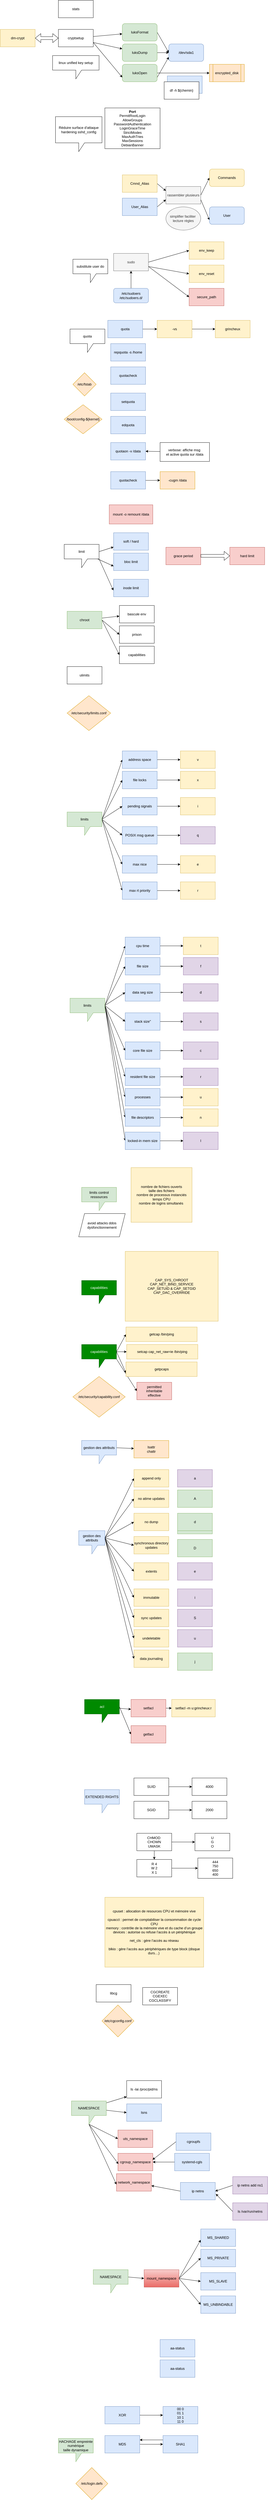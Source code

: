 <mxfile>
    <diagram id="hJlC-j1czO7JjAZC4sD-" name="Page-1">
        <mxGraphModel dx="1415" dy="576" grid="1" gridSize="10" guides="1" tooltips="1" connect="1" arrows="1" fold="1" page="1" pageScale="1" pageWidth="827" pageHeight="1169" math="0" shadow="0">
            <root>
                <mxCell id="0"/>
                <mxCell id="1" parent="0"/>
                <mxCell id="2" value="stats" style="rounded=0;whiteSpace=wrap;html=1;" parent="1" vertex="1">
                    <mxGeometry x="50" y="20" width="120" height="60" as="geometry"/>
                </mxCell>
                <mxCell id="16" style="edgeStyle=none;html=1;" parent="1" source="3" target="5" edge="1">
                    <mxGeometry relative="1" as="geometry"/>
                </mxCell>
                <mxCell id="17" style="edgeStyle=none;html=1;exitX=1;exitY=0.75;exitDx=0;exitDy=0;" parent="1" source="3" target="6" edge="1">
                    <mxGeometry relative="1" as="geometry"/>
                </mxCell>
                <mxCell id="18" style="edgeStyle=none;html=1;exitX=1;exitY=0.75;exitDx=0;exitDy=0;entryX=0;entryY=0.75;entryDx=0;entryDy=0;" parent="1" source="3" target="7" edge="1">
                    <mxGeometry relative="1" as="geometry"/>
                </mxCell>
                <mxCell id="3" value="cryptsetup" style="rounded=0;whiteSpace=wrap;html=1;" parent="1" vertex="1">
                    <mxGeometry x="50" y="120" width="120" height="60" as="geometry"/>
                </mxCell>
                <mxCell id="22" style="edgeStyle=none;html=1;exitX=1;exitY=0.5;exitDx=0;exitDy=0;entryX=0;entryY=0.5;entryDx=0;entryDy=0;" parent="1" source="5" target="13" edge="1">
                    <mxGeometry relative="1" as="geometry"/>
                </mxCell>
                <mxCell id="5" value="luksFormat" style="rounded=1;whiteSpace=wrap;html=1;fillColor=#d5e8d4;strokeColor=#82b366;" parent="1" vertex="1">
                    <mxGeometry x="270" y="100" width="120" height="60" as="geometry"/>
                </mxCell>
                <mxCell id="19" style="edgeStyle=none;html=1;exitX=1;exitY=0.5;exitDx=0;exitDy=0;" parent="1" source="6" target="13" edge="1">
                    <mxGeometry relative="1" as="geometry"/>
                </mxCell>
                <mxCell id="6" value="luksDump" style="rounded=1;whiteSpace=wrap;html=1;fillColor=#d5e8d4;strokeColor=#82b366;" parent="1" vertex="1">
                    <mxGeometry x="270" y="170" width="120" height="60" as="geometry"/>
                </mxCell>
                <mxCell id="20" style="edgeStyle=none;html=1;exitX=1;exitY=0.5;exitDx=0;exitDy=0;" parent="1" source="7" target="12" edge="1">
                    <mxGeometry relative="1" as="geometry">
                        <Array as="points">
                            <mxPoint x="410" y="270"/>
                        </Array>
                    </mxGeometry>
                </mxCell>
                <mxCell id="21" style="edgeStyle=none;html=1;exitX=1;exitY=0.75;exitDx=0;exitDy=0;entryX=0;entryY=0.75;entryDx=0;entryDy=0;" parent="1" source="7" target="13" edge="1">
                    <mxGeometry relative="1" as="geometry"/>
                </mxCell>
                <mxCell id="7" value="luksOpen" style="rounded=1;whiteSpace=wrap;html=1;fillColor=#d5e8d4;strokeColor=#82b366;" parent="1" vertex="1">
                    <mxGeometry x="270" y="240" width="120" height="60" as="geometry"/>
                </mxCell>
                <mxCell id="12" value="encrypted_disk" style="shape=process;whiteSpace=wrap;html=1;backgroundOutline=1;fillColor=#ffe6cc;strokeColor=#d79b00;" parent="1" vertex="1">
                    <mxGeometry x="570" y="240" width="120" height="60" as="geometry"/>
                </mxCell>
                <mxCell id="13" value="/dev/sda1" style="rounded=1;whiteSpace=wrap;html=1;fillColor=#dae8fc;strokeColor=#6c8ebf;" parent="1" vertex="1">
                    <mxGeometry x="430" y="170" width="120" height="60" as="geometry"/>
                </mxCell>
                <mxCell id="25" value="linux unified key setup" style="shape=callout;whiteSpace=wrap;html=1;perimeter=calloutPerimeter;" parent="1" vertex="1">
                    <mxGeometry x="30" y="210" width="160" height="80" as="geometry"/>
                </mxCell>
                <mxCell id="26" value="dm-crypt" style="rounded=0;whiteSpace=wrap;html=1;fillColor=#fff2cc;strokeColor=#d6b656;" parent="1" vertex="1">
                    <mxGeometry x="-150" y="120" width="120" height="60" as="geometry"/>
                </mxCell>
                <mxCell id="28" value="" style="shape=flexArrow;endArrow=classic;startArrow=classic;html=1;entryX=0;entryY=0.5;entryDx=0;entryDy=0;exitX=1;exitY=0.5;exitDx=0;exitDy=0;" parent="1" source="26" target="3" edge="1">
                    <mxGeometry width="100" height="100" relative="1" as="geometry">
                        <mxPoint x="-110" y="170" as="sourcePoint"/>
                        <mxPoint x="-10" y="70" as="targetPoint"/>
                    </mxGeometry>
                </mxCell>
                <mxCell id="29" value="&lt;b&gt;Port&lt;br&gt;&lt;/b&gt;PermitRootLogin&lt;br&gt;AllowGroups&lt;br&gt;PasswordAuthentication&lt;br&gt;LoginGraceTime&lt;br&gt;StrictModes&lt;br&gt;MaxAuthTries&lt;br&gt;MaxSessions&lt;br&gt;DebianBanner" style="rounded=0;whiteSpace=wrap;html=1;" parent="1" vertex="1">
                    <mxGeometry x="210" y="390" width="190" height="140" as="geometry"/>
                </mxCell>
                <mxCell id="30" value="Réduire surface d'attaque&lt;br&gt;hardening sshd_config" style="shape=callout;whiteSpace=wrap;html=1;perimeter=calloutPerimeter;" parent="1" vertex="1">
                    <mxGeometry x="40" y="420" width="160" height="120" as="geometry"/>
                </mxCell>
                <mxCell id="36" style="edgeStyle=none;html=1;exitX=1;exitY=0.5;exitDx=0;exitDy=0;entryX=0;entryY=0.25;entryDx=0;entryDy=0;" parent="1" source="31" target="33" edge="1">
                    <mxGeometry relative="1" as="geometry"/>
                </mxCell>
                <mxCell id="31" value="Cmnd_Alias" style="rounded=0;whiteSpace=wrap;html=1;fillColor=#fff2cc;strokeColor=#d6b656;" parent="1" vertex="1">
                    <mxGeometry x="270" y="620" width="120" height="60" as="geometry"/>
                </mxCell>
                <mxCell id="37" style="edgeStyle=none;html=1;exitX=1;exitY=0.5;exitDx=0;exitDy=0;entryX=0;entryY=0.75;entryDx=0;entryDy=0;" parent="1" source="32" target="33" edge="1">
                    <mxGeometry relative="1" as="geometry"/>
                </mxCell>
                <mxCell id="32" value="User_Alias" style="rounded=0;whiteSpace=wrap;html=1;fillColor=#dae8fc;strokeColor=#6c8ebf;" parent="1" vertex="1">
                    <mxGeometry x="270" y="700" width="120" height="60" as="geometry"/>
                </mxCell>
                <mxCell id="38" style="edgeStyle=none;html=1;exitX=1;exitY=0.5;exitDx=0;exitDy=0;entryX=0;entryY=0.5;entryDx=0;entryDy=0;" parent="1" source="33" target="35" edge="1">
                    <mxGeometry relative="1" as="geometry"/>
                </mxCell>
                <mxCell id="39" style="edgeStyle=none;html=1;exitX=1;exitY=0.75;exitDx=0;exitDy=0;entryX=0;entryY=0.75;entryDx=0;entryDy=0;" parent="1" source="33" target="34" edge="1">
                    <mxGeometry relative="1" as="geometry"/>
                </mxCell>
                <mxCell id="33" value="rassembler plusieurs" style="rounded=0;whiteSpace=wrap;html=1;fillColor=#f5f5f5;fontColor=#333333;strokeColor=#666666;" parent="1" vertex="1">
                    <mxGeometry x="420" y="660" width="120" height="60" as="geometry"/>
                </mxCell>
                <mxCell id="34" value="User" style="rounded=1;whiteSpace=wrap;html=1;fillColor=#dae8fc;strokeColor=#6c8ebf;" parent="1" vertex="1">
                    <mxGeometry x="570" y="730" width="120" height="60" as="geometry"/>
                </mxCell>
                <mxCell id="35" value="Commands" style="rounded=1;whiteSpace=wrap;html=1;fillColor=#fff2cc;strokeColor=#d6b656;" parent="1" vertex="1">
                    <mxGeometry x="570" y="600" width="120" height="60" as="geometry"/>
                </mxCell>
                <mxCell id="40" value="simplifier faciliter&amp;nbsp;&lt;br&gt;lecture règles" style="ellipse;whiteSpace=wrap;html=1;fillColor=#f5f5f5;fontColor=#333333;strokeColor=#666666;" parent="1" vertex="1">
                    <mxGeometry x="420" y="730" width="120" height="80" as="geometry"/>
                </mxCell>
                <mxCell id="41" value="env_keep" style="rounded=0;whiteSpace=wrap;html=1;fillColor=#fff2cc;strokeColor=#d6b656;" parent="1" vertex="1">
                    <mxGeometry x="500" y="850" width="120" height="60" as="geometry"/>
                </mxCell>
                <mxCell id="42" value="env_reset" style="rounded=0;whiteSpace=wrap;html=1;fillColor=#fff2cc;strokeColor=#d6b656;" parent="1" vertex="1">
                    <mxGeometry x="500" y="930" width="120" height="60" as="geometry"/>
                </mxCell>
                <mxCell id="44" style="edgeStyle=none;html=1;exitX=1;exitY=0.5;exitDx=0;exitDy=0;entryX=0;entryY=0.5;entryDx=0;entryDy=0;" parent="1" source="43" target="41" edge="1">
                    <mxGeometry relative="1" as="geometry"/>
                </mxCell>
                <mxCell id="45" style="edgeStyle=none;html=1;exitX=1;exitY=0.75;exitDx=0;exitDy=0;entryX=0;entryY=0.5;entryDx=0;entryDy=0;" parent="1" source="43" target="42" edge="1">
                    <mxGeometry relative="1" as="geometry"/>
                </mxCell>
                <mxCell id="47" style="edgeStyle=none;html=1;exitX=1;exitY=0.75;exitDx=0;exitDy=0;entryX=0;entryY=0.5;entryDx=0;entryDy=0;" parent="1" source="43" target="46" edge="1">
                    <mxGeometry relative="1" as="geometry"/>
                </mxCell>
                <mxCell id="43" value="sudo" style="rounded=0;whiteSpace=wrap;html=1;fillColor=#f5f5f5;fontColor=#333333;strokeColor=#666666;" parent="1" vertex="1">
                    <mxGeometry x="240" y="890" width="120" height="60" as="geometry"/>
                </mxCell>
                <mxCell id="46" value="secure_path" style="rounded=0;whiteSpace=wrap;html=1;fillColor=#f8cecc;strokeColor=#b85450;" parent="1" vertex="1">
                    <mxGeometry x="500" y="1010" width="120" height="60" as="geometry"/>
                </mxCell>
                <mxCell id="50" style="edgeStyle=none;html=1;entryX=0.5;entryY=1;entryDx=0;entryDy=0;" parent="1" source="49" target="43" edge="1">
                    <mxGeometry relative="1" as="geometry"/>
                </mxCell>
                <mxCell id="49" value="/etc/sudoers&lt;br&gt;/etc/sudoers.d/" style="rounded=1;whiteSpace=wrap;html=1;fillColor=#dae8fc;strokeColor=#6c8ebf;" parent="1" vertex="1">
                    <mxGeometry x="240" y="1010" width="120" height="50" as="geometry"/>
                </mxCell>
                <mxCell id="51" value="substitute user do" style="shape=callout;whiteSpace=wrap;html=1;perimeter=calloutPerimeter;" parent="1" vertex="1">
                    <mxGeometry x="100" y="910" width="120" height="80" as="geometry"/>
                </mxCell>
                <mxCell id="73" style="edgeStyle=none;html=1;exitX=1;exitY=0.5;exitDx=0;exitDy=0;entryX=0;entryY=0.5;entryDx=0;entryDy=0;" parent="1" source="52" target="54" edge="1">
                    <mxGeometry relative="1" as="geometry"/>
                </mxCell>
                <mxCell id="52" value="quota" style="rounded=0;whiteSpace=wrap;html=1;fillColor=#dae8fc;strokeColor=#6c8ebf;" parent="1" vertex="1">
                    <mxGeometry x="220" y="1120" width="120" height="60" as="geometry"/>
                </mxCell>
                <mxCell id="58" value="" style="edgeStyle=none;html=1;" parent="1" source="54" target="57" edge="1">
                    <mxGeometry relative="1" as="geometry"/>
                </mxCell>
                <mxCell id="54" value="-vs" style="rounded=0;whiteSpace=wrap;html=1;fillColor=#fff2cc;strokeColor=#d6b656;" parent="1" vertex="1">
                    <mxGeometry x="390" y="1120" width="120" height="60" as="geometry"/>
                </mxCell>
                <mxCell id="57" value="grincheux" style="rounded=0;whiteSpace=wrap;html=1;fillColor=#fff2cc;strokeColor=#d6b656;" parent="1" vertex="1">
                    <mxGeometry x="590" y="1120" width="120" height="60" as="geometry"/>
                </mxCell>
                <mxCell id="59" value="repquota -s /home" style="whiteSpace=wrap;html=1;fillColor=#dae8fc;strokeColor=#6c8ebf;" parent="1" vertex="1">
                    <mxGeometry x="230" y="1200" width="120" height="60" as="geometry"/>
                </mxCell>
                <mxCell id="60" value="quota" style="shape=callout;whiteSpace=wrap;html=1;perimeter=calloutPerimeter;" parent="1" vertex="1">
                    <mxGeometry x="90" y="1150" width="120" height="80" as="geometry"/>
                </mxCell>
                <mxCell id="61" value="quotacheck" style="rounded=0;whiteSpace=wrap;html=1;fillColor=#dae8fc;strokeColor=#6c8ebf;" parent="1" vertex="1">
                    <mxGeometry x="230" y="1280" width="120" height="60" as="geometry"/>
                </mxCell>
                <mxCell id="62" value="setfacl -m u:grincheux:r" style="rounded=0;whiteSpace=wrap;html=1;fillColor=#fff2cc;strokeColor=#d6b656;" parent="1" vertex="1">
                    <mxGeometry x="440" y="5860" width="150" height="60" as="geometry"/>
                </mxCell>
                <mxCell id="63" value="setquota" style="whiteSpace=wrap;html=1;fillColor=#dae8fc;strokeColor=#6c8ebf;" parent="1" vertex="1">
                    <mxGeometry x="230" y="1370" width="120" height="60" as="geometry"/>
                </mxCell>
                <mxCell id="64" value="edquota" style="whiteSpace=wrap;html=1;fillColor=#dae8fc;strokeColor=#6c8ebf;" parent="1" vertex="1">
                    <mxGeometry x="230" y="1450" width="120" height="60" as="geometry"/>
                </mxCell>
                <mxCell id="65" value="quotaon -v /data" style="whiteSpace=wrap;html=1;fillColor=#dae8fc;strokeColor=#6c8ebf;" parent="1" vertex="1">
                    <mxGeometry x="230" y="1540" width="120" height="60" as="geometry"/>
                </mxCell>
                <mxCell id="67" style="edgeStyle=none;html=1;entryX=1;entryY=0.5;entryDx=0;entryDy=0;" parent="1" source="66" target="65" edge="1">
                    <mxGeometry relative="1" as="geometry"/>
                </mxCell>
                <mxCell id="66" value="verbose: affiche msg&amp;nbsp;&lt;br&gt;et active quota sur /data" style="whiteSpace=wrap;html=1;" parent="1" vertex="1">
                    <mxGeometry x="400" y="1540" width="170" height="65" as="geometry"/>
                </mxCell>
                <mxCell id="71" style="edgeStyle=none;html=1;exitX=1;exitY=0.5;exitDx=0;exitDy=0;entryX=0;entryY=0.5;entryDx=0;entryDy=0;" parent="1" source="68" target="70" edge="1">
                    <mxGeometry relative="1" as="geometry"/>
                </mxCell>
                <mxCell id="68" value="quotacheck" style="whiteSpace=wrap;html=1;fillColor=#dae8fc;strokeColor=#6c8ebf;" parent="1" vertex="1">
                    <mxGeometry x="230" y="1640" width="120" height="60" as="geometry"/>
                </mxCell>
                <mxCell id="70" value="-cugm /data" style="whiteSpace=wrap;html=1;fillColor=#ffe6cc;strokeColor=#d79b00;" parent="1" vertex="1">
                    <mxGeometry x="400" y="1640" width="120" height="60" as="geometry"/>
                </mxCell>
                <mxCell id="72" value="mount -o remount /data" style="rounded=0;whiteSpace=wrap;html=1;fillColor=#f8cecc;strokeColor=#b85450;" parent="1" vertex="1">
                    <mxGeometry x="225" y="1754" width="150" height="66" as="geometry"/>
                </mxCell>
                <mxCell id="75" value="/etc/fstab" style="rhombus;whiteSpace=wrap;html=1;fillColor=#ffe6cc;strokeColor=#d79b00;" parent="1" vertex="1">
                    <mxGeometry x="100" y="1300" width="80" height="80" as="geometry"/>
                </mxCell>
                <mxCell id="76" value="/boot/config-${kernel}" style="rhombus;whiteSpace=wrap;html=1;fillColor=#ffe6cc;strokeColor=#d79b00;" parent="1" vertex="1">
                    <mxGeometry x="70" y="1410" width="130" height="100" as="geometry"/>
                </mxCell>
                <mxCell id="84" style="edgeStyle=none;html=1;exitX=0;exitY=0;exitDx=120;exitDy=25;exitPerimeter=0;" parent="1" source="77" target="79" edge="1">
                    <mxGeometry relative="1" as="geometry"/>
                </mxCell>
                <mxCell id="85" style="edgeStyle=none;html=1;entryX=0;entryY=0.75;entryDx=0;entryDy=0;" parent="1" source="77" target="81" edge="1">
                    <mxGeometry relative="1" as="geometry"/>
                </mxCell>
                <mxCell id="87" style="edgeStyle=none;html=1;exitX=0;exitY=0;exitDx=120;exitDy=50;exitPerimeter=0;entryX=-0.008;entryY=0.633;entryDx=0;entryDy=0;entryPerimeter=0;" parent="1" source="77" target="83" edge="1">
                    <mxGeometry relative="1" as="geometry"/>
                </mxCell>
                <mxCell id="77" value="limit" style="shape=callout;whiteSpace=wrap;html=1;perimeter=calloutPerimeter;" parent="1" vertex="1">
                    <mxGeometry x="70" y="1890" width="120" height="80" as="geometry"/>
                </mxCell>
                <mxCell id="79" value="soft / hard" style="rounded=0;whiteSpace=wrap;html=1;fillColor=#dae8fc;strokeColor=#6c8ebf;" parent="1" vertex="1">
                    <mxGeometry x="240" y="1850" width="120" height="60" as="geometry"/>
                </mxCell>
                <mxCell id="81" value="bloc limit" style="rounded=0;whiteSpace=wrap;html=1;fillColor=#dae8fc;strokeColor=#6c8ebf;" parent="1" vertex="1">
                    <mxGeometry x="240" y="1920" width="120" height="60" as="geometry"/>
                </mxCell>
                <mxCell id="83" value="inode limit" style="rounded=0;whiteSpace=wrap;html=1;fillColor=#dae8fc;strokeColor=#6c8ebf;" parent="1" vertex="1">
                    <mxGeometry x="240" y="2010" width="120" height="60" as="geometry"/>
                </mxCell>
                <mxCell id="88" value="grace period" style="rounded=0;whiteSpace=wrap;html=1;fillColor=#f8cecc;strokeColor=#b85450;" parent="1" vertex="1">
                    <mxGeometry x="420" y="1900" width="120" height="60" as="geometry"/>
                </mxCell>
                <mxCell id="89" value="" style="shape=flexArrow;endArrow=classic;html=1;" parent="1" edge="1">
                    <mxGeometry width="50" height="50" relative="1" as="geometry">
                        <mxPoint x="540" y="1929.5" as="sourcePoint"/>
                        <mxPoint x="640" y="1929.5" as="targetPoint"/>
                    </mxGeometry>
                </mxCell>
                <mxCell id="90" value="hard limit" style="whiteSpace=wrap;html=1;fillColor=#f8cecc;strokeColor=#b85450;" parent="1" vertex="1">
                    <mxGeometry x="640" y="1900" width="120" height="60" as="geometry"/>
                </mxCell>
                <mxCell id="100" style="edgeStyle=none;html=1;" parent="1" source="91" target="94" edge="1">
                    <mxGeometry relative="1" as="geometry"/>
                </mxCell>
                <mxCell id="101" style="edgeStyle=none;html=1;exitX=1;exitY=0.5;exitDx=0;exitDy=0;entryX=0;entryY=0.5;entryDx=0;entryDy=0;" parent="1" source="91" target="95" edge="1">
                    <mxGeometry relative="1" as="geometry"/>
                </mxCell>
                <mxCell id="102" style="edgeStyle=none;html=1;exitX=1;exitY=0.5;exitDx=0;exitDy=0;entryX=0;entryY=0.5;entryDx=0;entryDy=0;" parent="1" source="91" target="97" edge="1">
                    <mxGeometry relative="1" as="geometry"/>
                </mxCell>
                <mxCell id="91" value="chroot" style="whiteSpace=wrap;html=1;fillColor=#d5e8d4;strokeColor=#82b366;" parent="1" vertex="1">
                    <mxGeometry x="80" y="2120" width="120" height="60" as="geometry"/>
                </mxCell>
                <mxCell id="94" value="bascule env" style="whiteSpace=wrap;html=1;" parent="1" vertex="1">
                    <mxGeometry x="260" y="2100" width="120" height="60" as="geometry"/>
                </mxCell>
                <mxCell id="95" value="prison" style="whiteSpace=wrap;html=1;" parent="1" vertex="1">
                    <mxGeometry x="260" y="2170" width="120" height="60" as="geometry"/>
                </mxCell>
                <mxCell id="97" value="capabilities" style="whiteSpace=wrap;html=1;" parent="1" vertex="1">
                    <mxGeometry x="260" y="2240" width="120" height="60" as="geometry"/>
                </mxCell>
                <mxCell id="98" value="ulimits" style="whiteSpace=wrap;html=1;" parent="1" vertex="1">
                    <mxGeometry x="80" y="2310" width="120" height="60" as="geometry"/>
                </mxCell>
                <mxCell id="99" value="/etc/security/limits.conf" style="rhombus;whiteSpace=wrap;html=1;fillColor=#ffe6cc;strokeColor=#d79b00;" parent="1" vertex="1">
                    <mxGeometry x="80" y="2410" width="150" height="120" as="geometry"/>
                </mxCell>
                <mxCell id="125" style="edgeStyle=none;html=1;exitX=0;exitY=0;exitDx=120;exitDy=25;exitPerimeter=0;entryX=0;entryY=0.5;entryDx=0;entryDy=0;" parent="1" source="103" target="106" edge="1">
                    <mxGeometry relative="1" as="geometry"/>
                </mxCell>
                <mxCell id="126" style="edgeStyle=none;html=1;exitX=0;exitY=0;exitDx=120;exitDy=25;exitPerimeter=0;entryX=0;entryY=0.5;entryDx=0;entryDy=0;" parent="1" source="103" target="107" edge="1">
                    <mxGeometry relative="1" as="geometry"/>
                </mxCell>
                <mxCell id="127" style="edgeStyle=none;html=1;exitX=0;exitY=0;exitDx=120;exitDy=25;exitPerimeter=0;entryX=0;entryY=0.5;entryDx=0;entryDy=0;" parent="1" source="103" target="108" edge="1">
                    <mxGeometry relative="1" as="geometry"/>
                </mxCell>
                <mxCell id="128" style="edgeStyle=none;html=1;exitX=0;exitY=0;exitDx=120;exitDy=25;exitPerimeter=0;entryX=0;entryY=0.5;entryDx=0;entryDy=0;" parent="1" source="103" target="109" edge="1">
                    <mxGeometry relative="1" as="geometry"/>
                </mxCell>
                <mxCell id="129" style="edgeStyle=none;html=1;exitX=0;exitY=0;exitDx=120;exitDy=25;exitPerimeter=0;entryX=0;entryY=0.5;entryDx=0;entryDy=0;" parent="1" source="103" target="110" edge="1">
                    <mxGeometry relative="1" as="geometry"/>
                </mxCell>
                <mxCell id="130" style="edgeStyle=none;html=1;exitX=0;exitY=0;exitDx=120;exitDy=25;exitPerimeter=0;entryX=0;entryY=0.5;entryDx=0;entryDy=0;" parent="1" source="103" target="111" edge="1">
                    <mxGeometry relative="1" as="geometry"/>
                </mxCell>
                <mxCell id="103" value="limits" style="shape=callout;whiteSpace=wrap;html=1;perimeter=calloutPerimeter;fillColor=#d5e8d4;strokeColor=#82b366;" parent="1" vertex="1">
                    <mxGeometry x="80" y="2810" width="120" height="80" as="geometry"/>
                </mxCell>
                <mxCell id="113" value="" style="edgeStyle=none;html=1;" parent="1" source="106" target="112" edge="1">
                    <mxGeometry relative="1" as="geometry"/>
                </mxCell>
                <mxCell id="106" value="address space" style="rounded=0;whiteSpace=wrap;html=1;fillColor=#dae8fc;strokeColor=#6c8ebf;" parent="1" vertex="1">
                    <mxGeometry x="270" y="2600" width="120" height="60" as="geometry"/>
                </mxCell>
                <mxCell id="116" value="" style="edgeStyle=none;html=1;" parent="1" source="107" target="115" edge="1">
                    <mxGeometry relative="1" as="geometry"/>
                </mxCell>
                <mxCell id="107" value="file locks" style="whiteSpace=wrap;html=1;fillColor=#dae8fc;strokeColor=#6c8ebf;" parent="1" vertex="1">
                    <mxGeometry x="270" y="2670" width="120" height="60" as="geometry"/>
                </mxCell>
                <mxCell id="118" value="" style="edgeStyle=none;html=1;" parent="1" source="108" target="117" edge="1">
                    <mxGeometry relative="1" as="geometry"/>
                </mxCell>
                <mxCell id="108" value="pending signals" style="whiteSpace=wrap;html=1;fillColor=#dae8fc;strokeColor=#6c8ebf;" parent="1" vertex="1">
                    <mxGeometry x="270" y="2760" width="120" height="60" as="geometry"/>
                </mxCell>
                <mxCell id="120" value="" style="edgeStyle=none;html=1;" parent="1" source="109" target="119" edge="1">
                    <mxGeometry relative="1" as="geometry"/>
                </mxCell>
                <mxCell id="109" value="POSIX msg queue" style="whiteSpace=wrap;html=1;fillColor=#dae8fc;strokeColor=#6c8ebf;" parent="1" vertex="1">
                    <mxGeometry x="270" y="2860" width="120" height="60" as="geometry"/>
                </mxCell>
                <mxCell id="122" value="" style="edgeStyle=none;html=1;" parent="1" source="110" target="121" edge="1">
                    <mxGeometry relative="1" as="geometry"/>
                </mxCell>
                <mxCell id="110" value="max nice" style="whiteSpace=wrap;html=1;fillColor=#dae8fc;strokeColor=#6c8ebf;" parent="1" vertex="1">
                    <mxGeometry x="270" y="2960" width="120" height="60" as="geometry"/>
                </mxCell>
                <mxCell id="124" value="" style="edgeStyle=none;html=1;" parent="1" source="111" target="123" edge="1">
                    <mxGeometry relative="1" as="geometry"/>
                </mxCell>
                <mxCell id="111" value="max rt priority" style="whiteSpace=wrap;html=1;fillColor=#dae8fc;strokeColor=#6c8ebf;" parent="1" vertex="1">
                    <mxGeometry x="270" y="3050" width="120" height="60" as="geometry"/>
                </mxCell>
                <mxCell id="112" value="v" style="rounded=0;whiteSpace=wrap;html=1;fillColor=#fff2cc;strokeColor=#d6b656;" parent="1" vertex="1">
                    <mxGeometry x="470" y="2600" width="120" height="60" as="geometry"/>
                </mxCell>
                <mxCell id="115" value="x" style="whiteSpace=wrap;html=1;fillColor=#fff2cc;strokeColor=#d6b656;" parent="1" vertex="1">
                    <mxGeometry x="470" y="2670" width="120" height="60" as="geometry"/>
                </mxCell>
                <mxCell id="117" value="i" style="whiteSpace=wrap;html=1;fillColor=#fff2cc;strokeColor=#d6b656;" parent="1" vertex="1">
                    <mxGeometry x="470" y="2760" width="120" height="60" as="geometry"/>
                </mxCell>
                <mxCell id="119" value="q" style="whiteSpace=wrap;html=1;fillColor=#e1d5e7;strokeColor=#9673a6;" parent="1" vertex="1">
                    <mxGeometry x="470" y="2860" width="120" height="60" as="geometry"/>
                </mxCell>
                <mxCell id="121" value="e" style="whiteSpace=wrap;html=1;fillColor=#fff2cc;strokeColor=#d6b656;" parent="1" vertex="1">
                    <mxGeometry x="470" y="2960" width="120" height="60" as="geometry"/>
                </mxCell>
                <mxCell id="123" value="r" style="whiteSpace=wrap;html=1;fillColor=#fff2cc;strokeColor=#d6b656;" parent="1" vertex="1">
                    <mxGeometry x="470" y="3050" width="120" height="60" as="geometry"/>
                </mxCell>
                <mxCell id="131" style="edgeStyle=none;html=1;exitX=0;exitY=0;exitDx=120;exitDy=25;exitPerimeter=0;entryX=0;entryY=0.5;entryDx=0;entryDy=0;" parent="1" source="137" target="139" edge="1">
                    <mxGeometry relative="1" as="geometry"/>
                </mxCell>
                <mxCell id="132" style="edgeStyle=none;html=1;exitX=0;exitY=0;exitDx=120;exitDy=25;exitPerimeter=0;entryX=0;entryY=0.5;entryDx=0;entryDy=0;" parent="1" source="137" target="141" edge="1">
                    <mxGeometry relative="1" as="geometry"/>
                </mxCell>
                <mxCell id="133" style="edgeStyle=none;html=1;exitX=0;exitY=0;exitDx=120;exitDy=25;exitPerimeter=0;entryX=0;entryY=0.5;entryDx=0;entryDy=0;" parent="1" source="137" target="143" edge="1">
                    <mxGeometry relative="1" as="geometry"/>
                </mxCell>
                <mxCell id="134" style="edgeStyle=none;html=1;exitX=0;exitY=0;exitDx=120;exitDy=25;exitPerimeter=0;entryX=0;entryY=0.5;entryDx=0;entryDy=0;" parent="1" source="137" target="145" edge="1">
                    <mxGeometry relative="1" as="geometry"/>
                </mxCell>
                <mxCell id="135" style="edgeStyle=none;html=1;exitX=0;exitY=0;exitDx=120;exitDy=25;exitPerimeter=0;entryX=0;entryY=0.5;entryDx=0;entryDy=0;" parent="1" source="137" target="147" edge="1">
                    <mxGeometry relative="1" as="geometry"/>
                </mxCell>
                <mxCell id="136" style="edgeStyle=none;html=1;exitX=0;exitY=0;exitDx=120;exitDy=25;exitPerimeter=0;entryX=0;entryY=0.5;entryDx=0;entryDy=0;" parent="1" source="137" target="149" edge="1">
                    <mxGeometry relative="1" as="geometry"/>
                </mxCell>
                <mxCell id="167" style="edgeStyle=none;html=1;exitX=0;exitY=0;exitDx=120;exitDy=25;exitPerimeter=0;entryX=0;entryY=0.5;entryDx=0;entryDy=0;" parent="1" source="137" target="157" edge="1">
                    <mxGeometry relative="1" as="geometry"/>
                </mxCell>
                <mxCell id="168" style="edgeStyle=none;html=1;exitX=0;exitY=0;exitDx=120;exitDy=25;exitPerimeter=0;entryX=0;entryY=0.5;entryDx=0;entryDy=0;" parent="1" source="137" target="158" edge="1">
                    <mxGeometry relative="1" as="geometry"/>
                </mxCell>
                <mxCell id="169" style="edgeStyle=none;html=1;exitX=0;exitY=0;exitDx=120;exitDy=25;exitPerimeter=0;entryX=0;entryY=0.5;entryDx=0;entryDy=0;" parent="1" source="137" target="159" edge="1">
                    <mxGeometry relative="1" as="geometry"/>
                </mxCell>
                <mxCell id="137" value="limits" style="shape=callout;whiteSpace=wrap;html=1;perimeter=calloutPerimeter;fillColor=#d5e8d4;strokeColor=#82b366;" parent="1" vertex="1">
                    <mxGeometry x="90" y="3450" width="120" height="80" as="geometry"/>
                </mxCell>
                <mxCell id="138" value="" style="edgeStyle=none;html=1;" parent="1" source="139" target="150" edge="1">
                    <mxGeometry relative="1" as="geometry"/>
                </mxCell>
                <mxCell id="139" value="cpu time" style="rounded=0;whiteSpace=wrap;html=1;fillColor=#dae8fc;strokeColor=#6c8ebf;" parent="1" vertex="1">
                    <mxGeometry x="280" y="3240" width="120" height="60" as="geometry"/>
                </mxCell>
                <mxCell id="140" value="" style="edgeStyle=none;html=1;" parent="1" source="141" target="151" edge="1">
                    <mxGeometry relative="1" as="geometry"/>
                </mxCell>
                <mxCell id="141" value="file size" style="whiteSpace=wrap;html=1;fillColor=#dae8fc;strokeColor=#6c8ebf;" parent="1" vertex="1">
                    <mxGeometry x="280" y="3310" width="120" height="60" as="geometry"/>
                </mxCell>
                <mxCell id="142" value="" style="edgeStyle=none;html=1;" parent="1" source="143" target="152" edge="1">
                    <mxGeometry relative="1" as="geometry"/>
                </mxCell>
                <mxCell id="143" value="data seg size" style="whiteSpace=wrap;html=1;fillColor=#dae8fc;strokeColor=#6c8ebf;" parent="1" vertex="1">
                    <mxGeometry x="280" y="3400" width="120" height="60" as="geometry"/>
                </mxCell>
                <mxCell id="144" value="" style="edgeStyle=none;html=1;" parent="1" source="145" target="153" edge="1">
                    <mxGeometry relative="1" as="geometry"/>
                </mxCell>
                <mxCell id="145" value="stack size&quot;" style="whiteSpace=wrap;html=1;fillColor=#dae8fc;strokeColor=#6c8ebf;" parent="1" vertex="1">
                    <mxGeometry x="280" y="3500" width="120" height="60" as="geometry"/>
                </mxCell>
                <mxCell id="146" value="" style="edgeStyle=none;html=1;" parent="1" source="147" target="154" edge="1">
                    <mxGeometry relative="1" as="geometry"/>
                </mxCell>
                <mxCell id="147" value="core file size" style="whiteSpace=wrap;html=1;fillColor=#dae8fc;strokeColor=#6c8ebf;" parent="1" vertex="1">
                    <mxGeometry x="280" y="3600" width="120" height="60" as="geometry"/>
                </mxCell>
                <mxCell id="148" value="" style="edgeStyle=none;html=1;" parent="1" source="149" target="155" edge="1">
                    <mxGeometry relative="1" as="geometry"/>
                </mxCell>
                <mxCell id="149" value="resident file size" style="whiteSpace=wrap;html=1;fillColor=#dae8fc;strokeColor=#6c8ebf;" parent="1" vertex="1">
                    <mxGeometry x="280" y="3690" width="120" height="60" as="geometry"/>
                </mxCell>
                <mxCell id="150" value="t" style="rounded=0;whiteSpace=wrap;html=1;fillColor=#fff2cc;strokeColor=#d6b656;" parent="1" vertex="1">
                    <mxGeometry x="480" y="3240" width="120" height="60" as="geometry"/>
                </mxCell>
                <mxCell id="151" value="f" style="whiteSpace=wrap;html=1;fillColor=#e1d5e7;strokeColor=#9673a6;" parent="1" vertex="1">
                    <mxGeometry x="480" y="3310" width="120" height="60" as="geometry"/>
                </mxCell>
                <mxCell id="152" value="d" style="whiteSpace=wrap;html=1;fillColor=#e1d5e7;strokeColor=#9673a6;" parent="1" vertex="1">
                    <mxGeometry x="480" y="3400" width="120" height="60" as="geometry"/>
                </mxCell>
                <mxCell id="153" value="s" style="whiteSpace=wrap;html=1;fillColor=#e1d5e7;strokeColor=#9673a6;" parent="1" vertex="1">
                    <mxGeometry x="480" y="3500" width="120" height="60" as="geometry"/>
                </mxCell>
                <mxCell id="154" value="c" style="whiteSpace=wrap;html=1;fillColor=#e1d5e7;strokeColor=#9673a6;" parent="1" vertex="1">
                    <mxGeometry x="480" y="3600" width="120" height="60" as="geometry"/>
                </mxCell>
                <mxCell id="155" value="r" style="whiteSpace=wrap;html=1;fillColor=#e1d5e7;strokeColor=#9673a6;" parent="1" vertex="1">
                    <mxGeometry x="480" y="3690" width="120" height="60" as="geometry"/>
                </mxCell>
                <mxCell id="164" style="edgeStyle=none;html=1;exitX=1;exitY=0.5;exitDx=0;exitDy=0;" parent="1" source="157" target="161" edge="1">
                    <mxGeometry relative="1" as="geometry"/>
                </mxCell>
                <mxCell id="157" value="processes" style="whiteSpace=wrap;html=1;fillColor=#dae8fc;strokeColor=#6c8ebf;" parent="1" vertex="1">
                    <mxGeometry x="280" y="3760" width="120" height="60" as="geometry"/>
                </mxCell>
                <mxCell id="165" style="edgeStyle=none;html=1;exitX=1;exitY=0.5;exitDx=0;exitDy=0;entryX=0;entryY=0.5;entryDx=0;entryDy=0;" parent="1" source="158" target="162" edge="1">
                    <mxGeometry relative="1" as="geometry"/>
                </mxCell>
                <mxCell id="158" value="file descriptors" style="whiteSpace=wrap;html=1;fillColor=#dae8fc;strokeColor=#6c8ebf;" parent="1" vertex="1">
                    <mxGeometry x="280" y="3830" width="120" height="60" as="geometry"/>
                </mxCell>
                <mxCell id="166" style="edgeStyle=none;html=1;exitX=1;exitY=0.5;exitDx=0;exitDy=0;" parent="1" source="159" target="163" edge="1">
                    <mxGeometry relative="1" as="geometry"/>
                </mxCell>
                <mxCell id="159" value="locked-in mem size" style="whiteSpace=wrap;html=1;fillColor=#dae8fc;strokeColor=#6c8ebf;" parent="1" vertex="1">
                    <mxGeometry x="280" y="3910" width="120" height="60" as="geometry"/>
                </mxCell>
                <mxCell id="161" value="u" style="whiteSpace=wrap;html=1;fillColor=#fff2cc;strokeColor=#d6b656;" parent="1" vertex="1">
                    <mxGeometry x="480" y="3760" width="120" height="60" as="geometry"/>
                </mxCell>
                <mxCell id="162" value="n" style="whiteSpace=wrap;html=1;fillColor=#fff2cc;strokeColor=#d6b656;" parent="1" vertex="1">
                    <mxGeometry x="480" y="3830" width="120" height="60" as="geometry"/>
                </mxCell>
                <mxCell id="163" value="l" style="whiteSpace=wrap;html=1;fillColor=#e1d5e7;strokeColor=#9673a6;" parent="1" vertex="1">
                    <mxGeometry x="480" y="3910" width="120" height="60" as="geometry"/>
                </mxCell>
                <mxCell id="170" value="nombre de fichiers ouverts&lt;br/&gt;taille des fichiers&lt;br/&gt;nombre de processus instanciés&lt;br/&gt;temps CPU&lt;br/&gt;nombre de logins simultanés&amp;nbsp;" style="whiteSpace=wrap;html=1;fillColor=#fff2cc;strokeColor=#d6b656;" parent="1" vertex="1">
                    <mxGeometry x="300" y="4032" width="210" height="188" as="geometry"/>
                </mxCell>
                <mxCell id="171" value="limits control ressources" style="shape=callout;whiteSpace=wrap;html=1;perimeter=calloutPerimeter;fillColor=#d5e8d4;strokeColor=#82b366;" parent="1" vertex="1">
                    <mxGeometry x="130" y="4100" width="120" height="80" as="geometry"/>
                </mxCell>
                <mxCell id="173" value="avoid attacks ddos&lt;br&gt;dysfonctionnement" style="shape=parallelogram;perimeter=parallelogramPerimeter;whiteSpace=wrap;html=1;fixedSize=1;" parent="1" vertex="1">
                    <mxGeometry x="120" y="4190" width="160" height="80" as="geometry"/>
                </mxCell>
                <mxCell id="174" value="CAP_SYS_CHROOT&lt;br/&gt;CAP_NET_BIND_SERVICE&lt;br/&gt;CAP_SETUID &amp;amp; CAP_SETGID&lt;br/&gt;CAP_DAC_OVERRIDE" style="rounded=0;whiteSpace=wrap;html=1;fillColor=#fff2cc;strokeColor=#d6b656;" parent="1" vertex="1">
                    <mxGeometry x="280" y="4320" width="320" height="240" as="geometry"/>
                </mxCell>
                <mxCell id="175" value="capabilities" style="shape=callout;whiteSpace=wrap;html=1;perimeter=calloutPerimeter;fillColor=#008a00;fontColor=#ffffff;strokeColor=#005700;" parent="1" vertex="1">
                    <mxGeometry x="130" y="4420" width="120" height="80" as="geometry"/>
                </mxCell>
                <mxCell id="181" style="edgeStyle=none;html=1;exitX=0;exitY=0;exitDx=120;exitDy=25;exitPerimeter=0;" parent="1" source="176" target="177" edge="1">
                    <mxGeometry relative="1" as="geometry"/>
                </mxCell>
                <mxCell id="182" style="edgeStyle=none;html=1;exitX=0;exitY=0;exitDx=120;exitDy=25;exitPerimeter=0;entryX=0;entryY=0.75;entryDx=0;entryDy=0;" parent="1" source="176" target="178" edge="1">
                    <mxGeometry relative="1" as="geometry"/>
                </mxCell>
                <mxCell id="185" style="edgeStyle=none;html=1;exitX=0;exitY=0;exitDx=120;exitDy=25;exitPerimeter=0;entryX=0;entryY=0.5;entryDx=0;entryDy=0;" parent="1" source="176" target="183" edge="1">
                    <mxGeometry relative="1" as="geometry"/>
                </mxCell>
                <mxCell id="187" style="edgeStyle=none;html=1;exitX=0;exitY=0;exitDx=120;exitDy=50;exitPerimeter=0;entryX=0;entryY=0.5;entryDx=0;entryDy=0;" parent="1" source="176" target="186" edge="1">
                    <mxGeometry relative="1" as="geometry"/>
                </mxCell>
                <mxCell id="176" value="capabilities" style="shape=callout;whiteSpace=wrap;html=1;perimeter=calloutPerimeter;fillColor=#008a00;fontColor=#ffffff;strokeColor=#005700;" parent="1" vertex="1">
                    <mxGeometry x="130" y="4640" width="120" height="80" as="geometry"/>
                </mxCell>
                <mxCell id="177" value="setcap cap_net_raw=ie /bin/ping&lt;br/&gt;" style="rounded=0;whiteSpace=wrap;html=1;fillColor=#fff2cc;strokeColor=#d6b656;" parent="1" vertex="1">
                    <mxGeometry x="285" y="4640" width="245" height="50" as="geometry"/>
                </mxCell>
                <mxCell id="178" value="getpcaps" style="rounded=0;whiteSpace=wrap;html=1;fillColor=#fff2cc;strokeColor=#d6b656;" parent="1" vertex="1">
                    <mxGeometry x="282.5" y="4700" width="245" height="50" as="geometry"/>
                </mxCell>
                <mxCell id="180" value="/etc/security/capability.conf" style="rhombus;whiteSpace=wrap;html=1;fillColor=#ffe6cc;strokeColor=#d79b00;" parent="1" vertex="1">
                    <mxGeometry x="100" y="4750" width="180" height="140" as="geometry"/>
                </mxCell>
                <mxCell id="183" value="getcap /bin/ping" style="rounded=0;whiteSpace=wrap;html=1;fillColor=#fff2cc;strokeColor=#d6b656;" parent="1" vertex="1">
                    <mxGeometry x="282.5" y="4580" width="245" height="50" as="geometry"/>
                </mxCell>
                <mxCell id="186" value="permitted&lt;br&gt;inheritable&lt;br&gt;effective" style="rounded=0;whiteSpace=wrap;html=1;fillColor=#f8cecc;strokeColor=#b85450;" parent="1" vertex="1">
                    <mxGeometry x="320" y="4770" width="120" height="60" as="geometry"/>
                </mxCell>
                <mxCell id="188" value="lsattr&lt;br&gt;chattr" style="rounded=0;whiteSpace=wrap;html=1;fillColor=#ffe6cc;strokeColor=#d79b00;" parent="1" vertex="1">
                    <mxGeometry x="310" y="4970" width="120" height="60" as="geometry"/>
                </mxCell>
                <mxCell id="190" style="edgeStyle=none;html=1;exitX=0;exitY=0;exitDx=120;exitDy=25;exitPerimeter=0;" parent="1" source="189" target="188" edge="1">
                    <mxGeometry relative="1" as="geometry"/>
                </mxCell>
                <mxCell id="189" value="gestion des attributs" style="shape=callout;whiteSpace=wrap;html=1;perimeter=calloutPerimeter;fillColor=#dae8fc;strokeColor=#6c8ebf;" parent="1" vertex="1">
                    <mxGeometry x="130" y="4970" width="120" height="80" as="geometry"/>
                </mxCell>
                <mxCell id="191" value="no atime updates" style="rounded=0;whiteSpace=wrap;html=1;fillColor=#fff2cc;strokeColor=#d6b656;" parent="1" vertex="1">
                    <mxGeometry x="310" y="5140" width="120" height="60" as="geometry"/>
                </mxCell>
                <mxCell id="194" value="append only" style="rounded=0;whiteSpace=wrap;html=1;fillColor=#fff2cc;strokeColor=#d6b656;" parent="1" vertex="1">
                    <mxGeometry x="310" y="5070" width="120" height="60" as="geometry"/>
                </mxCell>
                <mxCell id="195" value="synchronous directory updates" style="rounded=0;whiteSpace=wrap;html=1;fillColor=#fff2cc;strokeColor=#d6b656;" parent="1" vertex="1">
                    <mxGeometry x="310" y="5300" width="120" height="60" as="geometry"/>
                </mxCell>
                <mxCell id="196" value="no dump" style="rounded=0;whiteSpace=wrap;html=1;fillColor=#fff2cc;strokeColor=#d6b656;" parent="1" vertex="1">
                    <mxGeometry x="310" y="5220" width="120" height="60" as="geometry"/>
                </mxCell>
                <mxCell id="197" value="extents" style="rounded=0;whiteSpace=wrap;html=1;fillColor=#fff2cc;strokeColor=#d6b656;" parent="1" vertex="1">
                    <mxGeometry x="310" y="5390" width="120" height="60" as="geometry"/>
                </mxCell>
                <mxCell id="198" value="immutable" style="whiteSpace=wrap;html=1;fillColor=#fff2cc;strokeColor=#d6b656;" parent="1" vertex="1">
                    <mxGeometry x="310" y="5480" width="120" height="60" as="geometry"/>
                </mxCell>
                <mxCell id="199" value="sync updates" style="whiteSpace=wrap;html=1;fillColor=#fff2cc;strokeColor=#d6b656;" parent="1" vertex="1">
                    <mxGeometry x="310" y="5550" width="120" height="60" as="geometry"/>
                </mxCell>
                <mxCell id="200" value="undeletable" style="whiteSpace=wrap;html=1;fillColor=#fff2cc;strokeColor=#d6b656;" parent="1" vertex="1">
                    <mxGeometry x="310" y="5620" width="120" height="60" as="geometry"/>
                </mxCell>
                <mxCell id="203" value="data journaling" style="whiteSpace=wrap;html=1;fillColor=#fff2cc;strokeColor=#d6b656;" parent="1" vertex="1">
                    <mxGeometry x="310" y="5690" width="120" height="60" as="geometry"/>
                </mxCell>
                <mxCell id="206" style="edgeStyle=none;html=1;exitX=0;exitY=0;exitDx=90;exitDy=25;exitPerimeter=0;entryX=0;entryY=0.5;entryDx=0;entryDy=0;" parent="1" source="205" target="194" edge="1">
                    <mxGeometry relative="1" as="geometry"/>
                </mxCell>
                <mxCell id="207" style="edgeStyle=none;html=1;exitX=0;exitY=0;exitDx=90;exitDy=25;exitPerimeter=0;entryX=0;entryY=0.5;entryDx=0;entryDy=0;" parent="1" source="205" target="191" edge="1">
                    <mxGeometry relative="1" as="geometry"/>
                </mxCell>
                <mxCell id="208" style="edgeStyle=none;html=1;exitX=0;exitY=0;exitDx=90;exitDy=25;exitPerimeter=0;entryX=0;entryY=0.5;entryDx=0;entryDy=0;" parent="1" source="205" target="196" edge="1">
                    <mxGeometry relative="1" as="geometry"/>
                </mxCell>
                <mxCell id="209" style="edgeStyle=none;html=1;exitX=0;exitY=0;exitDx=90;exitDy=25;exitPerimeter=0;entryX=0;entryY=0.5;entryDx=0;entryDy=0;" parent="1" source="205" target="195" edge="1">
                    <mxGeometry relative="1" as="geometry"/>
                </mxCell>
                <mxCell id="210" style="edgeStyle=none;html=1;exitX=0;exitY=0;exitDx=90;exitDy=25;exitPerimeter=0;entryX=0;entryY=0.5;entryDx=0;entryDy=0;" parent="1" source="205" target="197" edge="1">
                    <mxGeometry relative="1" as="geometry"/>
                </mxCell>
                <mxCell id="211" style="edgeStyle=none;html=1;exitX=0;exitY=0;exitDx=90;exitDy=25;exitPerimeter=0;entryX=0;entryY=0.5;entryDx=0;entryDy=0;" parent="1" source="205" target="198" edge="1">
                    <mxGeometry relative="1" as="geometry"/>
                </mxCell>
                <mxCell id="212" style="edgeStyle=none;html=1;exitX=0;exitY=0;exitDx=90;exitDy=25;exitPerimeter=0;entryX=0;entryY=0.5;entryDx=0;entryDy=0;" parent="1" source="205" target="199" edge="1">
                    <mxGeometry relative="1" as="geometry"/>
                </mxCell>
                <mxCell id="213" style="edgeStyle=none;html=1;exitX=0;exitY=0;exitDx=90;exitDy=25;exitPerimeter=0;entryX=0;entryY=0.5;entryDx=0;entryDy=0;" parent="1" source="205" target="200" edge="1">
                    <mxGeometry relative="1" as="geometry"/>
                </mxCell>
                <mxCell id="214" style="edgeStyle=none;html=1;exitX=0;exitY=0;exitDx=90;exitDy=25;exitPerimeter=0;entryX=0;entryY=0.5;entryDx=0;entryDy=0;" parent="1" source="205" target="203" edge="1">
                    <mxGeometry relative="1" as="geometry"/>
                </mxCell>
                <mxCell id="205" value="gestion des attributs" style="shape=callout;whiteSpace=wrap;html=1;perimeter=calloutPerimeter;fillColor=#dae8fc;strokeColor=#6c8ebf;" parent="1" vertex="1">
                    <mxGeometry x="120" y="5280" width="90" height="80" as="geometry"/>
                </mxCell>
                <mxCell id="215" value="a" style="whiteSpace=wrap;html=1;fillColor=#e1d5e7;strokeColor=#9673a6;" parent="1" vertex="1">
                    <mxGeometry x="460" y="5070" width="120" height="60" as="geometry"/>
                </mxCell>
                <mxCell id="216" value="A" style="whiteSpace=wrap;html=1;fillColor=#d5e8d4;strokeColor=#82b366;" parent="1" vertex="1">
                    <mxGeometry x="460" y="5140" width="120" height="60" as="geometry"/>
                </mxCell>
                <mxCell id="217" value="D" style="whiteSpace=wrap;html=1;fillColor=#d5e8d4;strokeColor=#82b366;" parent="1" vertex="1">
                    <mxGeometry x="460" y="5310" width="120" height="60" as="geometry"/>
                </mxCell>
                <mxCell id="218" value="a" style="whiteSpace=wrap;html=1;fillColor=#d5e8d4;strokeColor=#82b366;" parent="1" vertex="1">
                    <mxGeometry x="460" y="5231" width="120" height="60" as="geometry"/>
                </mxCell>
                <mxCell id="219" value="d" style="whiteSpace=wrap;html=1;fillColor=#d5e8d4;strokeColor=#82b366;" parent="1" vertex="1">
                    <mxGeometry x="460" y="5220" width="120" height="60" as="geometry"/>
                </mxCell>
                <mxCell id="220" value="e" style="whiteSpace=wrap;html=1;fillColor=#e1d5e7;strokeColor=#9673a6;" parent="1" vertex="1">
                    <mxGeometry x="460" y="5390" width="120" height="60" as="geometry"/>
                </mxCell>
                <mxCell id="221" value="i" style="whiteSpace=wrap;html=1;fillColor=#e1d5e7;strokeColor=#9673a6;" parent="1" vertex="1">
                    <mxGeometry x="460" y="5480" width="120" height="60" as="geometry"/>
                </mxCell>
                <mxCell id="222" value="S" style="whiteSpace=wrap;html=1;fillColor=#e1d5e7;strokeColor=#9673a6;" parent="1" vertex="1">
                    <mxGeometry x="460" y="5550" width="120" height="60" as="geometry"/>
                </mxCell>
                <mxCell id="223" value="u" style="whiteSpace=wrap;html=1;fillColor=#e1d5e7;strokeColor=#9673a6;" parent="1" vertex="1">
                    <mxGeometry x="460" y="5620" width="120" height="60" as="geometry"/>
                </mxCell>
                <mxCell id="224" value="j" style="whiteSpace=wrap;html=1;fillColor=#d5e8d4;strokeColor=#82b366;" parent="1" vertex="1">
                    <mxGeometry x="460" y="5700" width="120" height="60" as="geometry"/>
                </mxCell>
                <mxCell id="229" style="edgeStyle=none;html=1;" parent="1" source="225" target="226" edge="1">
                    <mxGeometry relative="1" as="geometry"/>
                </mxCell>
                <mxCell id="230" style="edgeStyle=none;html=1;exitX=0;exitY=0;exitDx=120.0;exitDy=25;exitPerimeter=0;entryX=0;entryY=0.5;entryDx=0;entryDy=0;" parent="1" source="225" target="227" edge="1">
                    <mxGeometry relative="1" as="geometry"/>
                </mxCell>
                <mxCell id="225" value="acl" style="shape=callout;whiteSpace=wrap;html=1;perimeter=calloutPerimeter;fillColor=#008a00;fontColor=#ffffff;strokeColor=#005700;" parent="1" vertex="1">
                    <mxGeometry x="140" y="5860" width="120" height="80" as="geometry"/>
                </mxCell>
                <mxCell id="228" style="edgeStyle=none;html=1;exitX=1;exitY=0.5;exitDx=0;exitDy=0;" parent="1" source="226" target="62" edge="1">
                    <mxGeometry relative="1" as="geometry"/>
                </mxCell>
                <mxCell id="226" value="setfacl" style="rounded=0;whiteSpace=wrap;html=1;fillColor=#f8cecc;strokeColor=#b85450;" parent="1" vertex="1">
                    <mxGeometry x="300" y="5860" width="120" height="60" as="geometry"/>
                </mxCell>
                <mxCell id="227" value="getfacl" style="rounded=0;whiteSpace=wrap;html=1;fillColor=#f8cecc;strokeColor=#b85450;" parent="1" vertex="1">
                    <mxGeometry x="300" y="5950" width="120" height="60" as="geometry"/>
                </mxCell>
                <mxCell id="238" value="" style="edgeStyle=none;html=1;" parent="1" source="231" target="237" edge="1">
                    <mxGeometry relative="1" as="geometry"/>
                </mxCell>
                <mxCell id="231" value="SUID" style="rounded=0;whiteSpace=wrap;html=1;" parent="1" vertex="1">
                    <mxGeometry x="310" y="6130" width="120" height="60" as="geometry"/>
                </mxCell>
                <mxCell id="234" value="" style="edgeStyle=none;html=1;" parent="1" source="232" target="233" edge="1">
                    <mxGeometry relative="1" as="geometry"/>
                </mxCell>
                <mxCell id="232" value="SGID" style="rounded=0;whiteSpace=wrap;html=1;" parent="1" vertex="1">
                    <mxGeometry x="310" y="6210" width="120" height="60" as="geometry"/>
                </mxCell>
                <mxCell id="233" value="2000" style="rounded=0;whiteSpace=wrap;html=1;" parent="1" vertex="1">
                    <mxGeometry x="510" y="6210" width="120" height="60" as="geometry"/>
                </mxCell>
                <mxCell id="237" value="4000" style="rounded=0;whiteSpace=wrap;html=1;" parent="1" vertex="1">
                    <mxGeometry x="510" y="6130" width="120" height="60" as="geometry"/>
                </mxCell>
                <mxCell id="239" value="EXTENDED RIGHTS" style="shape=callout;whiteSpace=wrap;html=1;perimeter=calloutPerimeter;fillColor=#dae8fc;strokeColor=#6c8ebf;" parent="1" vertex="1">
                    <mxGeometry x="140" y="6170" width="120" height="80" as="geometry"/>
                </mxCell>
                <mxCell id="245" style="edgeStyle=none;html=1;exitX=0.5;exitY=1;exitDx=0;exitDy=0;entryX=0.5;entryY=0;entryDx=0;entryDy=0;" parent="1" source="240" target="241" edge="1">
                    <mxGeometry relative="1" as="geometry"/>
                </mxCell>
                <mxCell id="247" value="" style="edgeStyle=none;html=1;" parent="1" source="240" target="246" edge="1">
                    <mxGeometry relative="1" as="geometry"/>
                </mxCell>
                <mxCell id="240" value="CHMOD&amp;nbsp;&lt;br&gt;CHOWN&lt;br&gt;UMASK" style="rounded=0;whiteSpace=wrap;html=1;" parent="1" vertex="1">
                    <mxGeometry x="320" y="6320" width="120" height="60" as="geometry"/>
                </mxCell>
                <mxCell id="243" value="" style="edgeStyle=none;html=1;" parent="1" source="241" target="242" edge="1">
                    <mxGeometry relative="1" as="geometry"/>
                </mxCell>
                <mxCell id="241" value="R 4&lt;br&gt;W 2&lt;br&gt;X 1" style="rounded=0;whiteSpace=wrap;html=1;" parent="1" vertex="1">
                    <mxGeometry x="320" y="6410" width="120" height="60" as="geometry"/>
                </mxCell>
                <mxCell id="242" value="444&lt;br&gt;750&lt;br&gt;650&lt;br&gt;400&lt;br&gt;" style="rounded=0;whiteSpace=wrap;html=1;" parent="1" vertex="1">
                    <mxGeometry x="530" y="6405" width="120" height="70" as="geometry"/>
                </mxCell>
                <mxCell id="246" value="U&lt;br&gt;G&lt;br&gt;O" style="rounded=0;whiteSpace=wrap;html=1;" parent="1" vertex="1">
                    <mxGeometry x="520" y="6320" width="120" height="60" as="geometry"/>
                </mxCell>
                <mxCell id="248" value="cpuset : allocation de resources CPU et mémoire vive&lt;br/&gt;&lt;br&gt;cpuacct : permet de comptabiliser la consommation de cycle CPU&lt;br/&gt;memory : contrôle de la mémoire vive et du cache d’un groupe&lt;br/&gt;devices : autorise ou refuse l’accès à un périphérique&lt;br/&gt;&lt;br&gt;net_cls : gère l’accès au réseau&lt;br/&gt;&lt;br&gt;blkio : gère l’accès aux périphériques de type block (disque durs…)&amp;nbsp;" style="rounded=0;whiteSpace=wrap;html=1;fillColor=#fff2cc;strokeColor=#d6b656;" parent="1" vertex="1">
                    <mxGeometry x="210" y="6540" width="340" height="240" as="geometry"/>
                </mxCell>
                <mxCell id="249" value="CGCREATE&lt;br&gt;CGEXEC&lt;br&gt;CGCLASSIFY" style="rounded=0;whiteSpace=wrap;html=1;" parent="1" vertex="1">
                    <mxGeometry x="340" y="6850" width="120" height="60" as="geometry"/>
                </mxCell>
                <mxCell id="250" value="/etc/cgconfig.conf" style="rhombus;whiteSpace=wrap;html=1;fillColor=#ffe6cc;strokeColor=#d79b00;" parent="1" vertex="1">
                    <mxGeometry x="200" y="6910" width="110" height="110" as="geometry"/>
                </mxCell>
                <mxCell id="251" value="libcg" style="rounded=0;whiteSpace=wrap;html=1;" parent="1" vertex="1">
                    <mxGeometry x="180" y="6840" width="120" height="60" as="geometry"/>
                </mxCell>
                <mxCell id="253" value="ls -lai /proc/pid/ns" style="rounded=0;whiteSpace=wrap;html=1;" parent="1" vertex="1">
                    <mxGeometry x="285" y="7170" width="120" height="60" as="geometry"/>
                </mxCell>
                <mxCell id="254" value="lsns" style="rounded=0;whiteSpace=wrap;html=1;fillColor=#dae8fc;strokeColor=#6c8ebf;" parent="1" vertex="1">
                    <mxGeometry x="285" y="7250" width="120" height="60" as="geometry"/>
                </mxCell>
                <mxCell id="255" value="uts_namespace" style="rounded=0;whiteSpace=wrap;html=1;fillColor=#f8cecc;strokeColor=#b85450;" parent="1" vertex="1">
                    <mxGeometry x="255" y="7340" width="120" height="60" as="geometry"/>
                </mxCell>
                <mxCell id="256" value="cgroup_namespace" style="rounded=0;whiteSpace=wrap;html=1;fillColor=#f8cecc;strokeColor=#b85450;" parent="1" vertex="1">
                    <mxGeometry x="255" y="7420" width="120" height="60" as="geometry"/>
                </mxCell>
                <mxCell id="257" value="network_namespace" style="rounded=0;whiteSpace=wrap;html=1;fillColor=#f8cecc;strokeColor=#b85450;" parent="1" vertex="1">
                    <mxGeometry x="250" y="7490" width="120" height="60" as="geometry"/>
                </mxCell>
                <mxCell id="260" style="edgeStyle=none;html=1;entryX=1;entryY=0.5;entryDx=0;entryDy=0;" parent="1" source="259" target="256" edge="1">
                    <mxGeometry relative="1" as="geometry"/>
                </mxCell>
                <mxCell id="259" value="systemd-cgls" style="rounded=0;whiteSpace=wrap;html=1;fillColor=#dae8fc;strokeColor=#6c8ebf;" parent="1" vertex="1">
                    <mxGeometry x="450" y="7420" width="120" height="60" as="geometry"/>
                </mxCell>
                <mxCell id="262" style="edgeStyle=none;html=1;exitX=0;exitY=0.5;exitDx=0;exitDy=0;entryX=0.993;entryY=0.366;entryDx=0;entryDy=0;entryPerimeter=0;" parent="1" source="261" target="256" edge="1">
                    <mxGeometry relative="1" as="geometry"/>
                </mxCell>
                <mxCell id="261" value="cgroupfs" style="rounded=0;whiteSpace=wrap;html=1;fillColor=#dae8fc;strokeColor=#6c8ebf;" parent="1" vertex="1">
                    <mxGeometry x="455" y="7350" width="120" height="60" as="geometry"/>
                </mxCell>
                <mxCell id="264" style="edgeStyle=none;html=1;exitX=0;exitY=0.5;exitDx=0;exitDy=0;" parent="1" source="263" target="257" edge="1">
                    <mxGeometry relative="1" as="geometry"/>
                </mxCell>
                <mxCell id="263" value="ip netns" style="rounded=0;whiteSpace=wrap;html=1;fillColor=#dae8fc;strokeColor=#6c8ebf;" parent="1" vertex="1">
                    <mxGeometry x="470" y="7520" width="120" height="60" as="geometry"/>
                </mxCell>
                <mxCell id="266" style="edgeStyle=none;html=1;exitX=0;exitY=0.5;exitDx=0;exitDy=0;entryX=1;entryY=0.5;entryDx=0;entryDy=0;" parent="1" source="265" target="263" edge="1">
                    <mxGeometry relative="1" as="geometry"/>
                </mxCell>
                <mxCell id="265" value="ip netns add ns1" style="rounded=0;whiteSpace=wrap;html=1;fillColor=#e1d5e7;strokeColor=#9673a6;" parent="1" vertex="1">
                    <mxGeometry x="650" y="7500" width="120" height="60" as="geometry"/>
                </mxCell>
                <mxCell id="268" style="edgeStyle=none;html=1;exitX=0;exitY=0.5;exitDx=0;exitDy=0;entryX=1.016;entryY=0.659;entryDx=0;entryDy=0;entryPerimeter=0;" parent="1" source="267" target="263" edge="1">
                    <mxGeometry relative="1" as="geometry"/>
                </mxCell>
                <mxCell id="267" value="ls /var/run/netns" style="rounded=0;whiteSpace=wrap;html=1;fillColor=#e1d5e7;strokeColor=#9673a6;" parent="1" vertex="1">
                    <mxGeometry x="650" y="7590" width="120" height="60" as="geometry"/>
                </mxCell>
                <mxCell id="283" style="edgeStyle=none;html=1;exitX=1;exitY=0.5;exitDx=0;exitDy=0;entryX=0;entryY=0.5;entryDx=0;entryDy=0;" parent="1" source="269" target="271" edge="1">
                    <mxGeometry relative="1" as="geometry"/>
                </mxCell>
                <mxCell id="284" style="edgeStyle=none;html=1;exitX=1;exitY=0.5;exitDx=0;exitDy=0;entryX=-0.002;entryY=0.628;entryDx=0;entryDy=0;entryPerimeter=0;" parent="1" source="269" target="270" edge="1">
                    <mxGeometry relative="1" as="geometry"/>
                </mxCell>
                <mxCell id="285" style="edgeStyle=none;html=1;exitX=1;exitY=0.5;exitDx=0;exitDy=0;entryX=0;entryY=0.5;entryDx=0;entryDy=0;" parent="1" source="269" target="272" edge="1">
                    <mxGeometry relative="1" as="geometry"/>
                </mxCell>
                <mxCell id="286" style="edgeStyle=none;html=1;exitX=1;exitY=0.5;exitDx=0;exitDy=0;entryX=0;entryY=0.5;entryDx=0;entryDy=0;" parent="1" source="269" target="273" edge="1">
                    <mxGeometry relative="1" as="geometry"/>
                </mxCell>
                <mxCell id="269" value="mount_namespace" style="rounded=0;whiteSpace=wrap;html=1;fillColor=#f8cecc;strokeColor=#b85450;gradientColor=#ea6b66;" parent="1" vertex="1">
                    <mxGeometry x="345" y="7820" width="120" height="60" as="geometry"/>
                </mxCell>
                <mxCell id="270" value="MS_SHARED" style="rounded=0;whiteSpace=wrap;html=1;fillColor=#dae8fc;strokeColor=#6c8ebf;" parent="1" vertex="1">
                    <mxGeometry x="540" y="7680" width="120" height="60" as="geometry"/>
                </mxCell>
                <mxCell id="271" value="MS_PRIVATE" style="rounded=0;whiteSpace=wrap;html=1;fillColor=#dae8fc;strokeColor=#6c8ebf;" parent="1" vertex="1">
                    <mxGeometry x="540" y="7750" width="120" height="60" as="geometry"/>
                </mxCell>
                <mxCell id="272" value="MS_SLAVE" style="rounded=0;whiteSpace=wrap;html=1;fillColor=#dae8fc;strokeColor=#6c8ebf;" parent="1" vertex="1">
                    <mxGeometry x="540" y="7830" width="120" height="60" as="geometry"/>
                </mxCell>
                <mxCell id="273" value="MS_UNBINDABLE" style="rounded=0;whiteSpace=wrap;html=1;fillColor=#dae8fc;strokeColor=#6c8ebf;" parent="1" vertex="1">
                    <mxGeometry x="540" y="7910" width="120" height="60" as="geometry"/>
                </mxCell>
                <mxCell id="275" style="edgeStyle=none;html=1;" parent="1" source="274" target="253" edge="1">
                    <mxGeometry relative="1" as="geometry"/>
                </mxCell>
                <mxCell id="276" style="edgeStyle=none;html=1;entryX=0;entryY=0.5;entryDx=0;entryDy=0;" parent="1" source="274" target="254" edge="1">
                    <mxGeometry relative="1" as="geometry"/>
                </mxCell>
                <mxCell id="277" style="edgeStyle=none;html=1;exitX=0;exitY=0;exitDx=60.0;exitDy=80;exitPerimeter=0;entryX=0;entryY=0.5;entryDx=0;entryDy=0;" parent="1" source="274" target="255" edge="1">
                    <mxGeometry relative="1" as="geometry"/>
                </mxCell>
                <mxCell id="279" style="edgeStyle=none;html=1;exitX=0;exitY=0;exitDx=60.0;exitDy=80;exitPerimeter=0;entryX=0.013;entryY=0.609;entryDx=0;entryDy=0;entryPerimeter=0;" parent="1" source="274" target="256" edge="1">
                    <mxGeometry relative="1" as="geometry"/>
                </mxCell>
                <mxCell id="281" style="edgeStyle=none;html=1;exitX=0;exitY=0;exitDx=60.0;exitDy=80;exitPerimeter=0;entryX=-0.003;entryY=0.614;entryDx=0;entryDy=0;entryPerimeter=0;" parent="1" source="274" target="257" edge="1">
                    <mxGeometry relative="1" as="geometry"/>
                </mxCell>
                <mxCell id="274" value="NAMESPACE" style="shape=callout;whiteSpace=wrap;html=1;perimeter=calloutPerimeter;fillColor=#d5e8d4;strokeColor=#82b366;" parent="1" vertex="1">
                    <mxGeometry x="95" y="7240" width="120" height="80" as="geometry"/>
                </mxCell>
                <mxCell id="288" style="edgeStyle=none;html=1;exitX=0;exitY=0;exitDx=120;exitDy=25;exitPerimeter=0;entryX=0;entryY=0.5;entryDx=0;entryDy=0;" edge="1" parent="1" source="287" target="269">
                    <mxGeometry relative="1" as="geometry"/>
                </mxCell>
                <mxCell id="287" value="NAMESPACE" style="shape=callout;whiteSpace=wrap;html=1;perimeter=calloutPerimeter;fillColor=#d5e8d4;strokeColor=#82b366;base=20;" vertex="1" parent="1">
                    <mxGeometry x="170" y="7820" width="120" height="80" as="geometry"/>
                </mxCell>
                <mxCell id="289" value="aa-status" style="rounded=0;whiteSpace=wrap;html=1;fillColor=#dae8fc;strokeColor=#6c8ebf;" vertex="1" parent="1">
                    <mxGeometry x="400" y="8060" width="120" height="60" as="geometry"/>
                </mxCell>
                <mxCell id="290" value="aa-status" style="rounded=0;whiteSpace=wrap;html=1;fillColor=#dae8fc;strokeColor=#6c8ebf;" vertex="1" parent="1">
                    <mxGeometry x="400" y="8130" width="120" height="60" as="geometry"/>
                </mxCell>
                <mxCell id="293" value="" style="edgeStyle=none;html=1;" edge="1" parent="1" source="291" target="292">
                    <mxGeometry relative="1" as="geometry"/>
                </mxCell>
                <mxCell id="291" value="XOR" style="rounded=0;whiteSpace=wrap;html=1;fillColor=#dae8fc;strokeColor=#6c8ebf;" vertex="1" parent="1">
                    <mxGeometry x="210" y="8290" width="120" height="60" as="geometry"/>
                </mxCell>
                <mxCell id="292" value="00 0&lt;br&gt;01 1&lt;br&gt;10 1&lt;br&gt;11 0" style="whiteSpace=wrap;html=1;fillColor=#dae8fc;strokeColor=#6c8ebf;rounded=0;" vertex="1" parent="1">
                    <mxGeometry x="410" y="8290" width="120" height="60" as="geometry"/>
                </mxCell>
                <mxCell id="296" value="" style="edgeStyle=none;html=1;" edge="1" parent="1" source="294" target="295">
                    <mxGeometry relative="1" as="geometry"/>
                </mxCell>
                <mxCell id="294" value="MD5" style="rounded=0;whiteSpace=wrap;html=1;fillColor=#dae8fc;strokeColor=#6c8ebf;" vertex="1" parent="1">
                    <mxGeometry x="210" y="8390" width="120" height="60" as="geometry"/>
                </mxCell>
                <mxCell id="297" style="edgeStyle=none;html=1;exitX=0;exitY=0.25;exitDx=0;exitDy=0;entryX=1;entryY=0.25;entryDx=0;entryDy=0;" edge="1" parent="1" source="295" target="294">
                    <mxGeometry relative="1" as="geometry"/>
                </mxCell>
                <mxCell id="295" value="SHA1" style="whiteSpace=wrap;html=1;fillColor=#dae8fc;strokeColor=#6c8ebf;rounded=0;" vertex="1" parent="1">
                    <mxGeometry x="410" y="8390" width="120" height="60" as="geometry"/>
                </mxCell>
                <mxCell id="298" value="HACHAGE empreinte numérique&lt;br&gt;taille dynamique" style="shape=callout;whiteSpace=wrap;html=1;perimeter=calloutPerimeter;fillColor=#d5e8d4;strokeColor=#82b366;" vertex="1" parent="1">
                    <mxGeometry x="50" y="8400" width="120" height="80" as="geometry"/>
                </mxCell>
                <mxCell id="299" value="/etc/login.defs" style="rhombus;whiteSpace=wrap;html=1;fillColor=#ffe6cc;strokeColor=#d79b00;" vertex="1" parent="1">
                    <mxGeometry x="110" y="8500" width="110" height="110" as="geometry"/>
                </mxCell>
                <mxCell id="300" value="&lt;span style=&quot;background-color: rgb(248, 249, 250);&quot;&gt;df -h ${chemin}&lt;/span&gt;" style="rounded=0;whiteSpace=wrap;html=1;fillColor=#dae8fc;strokeColor=#6c8ebf;" vertex="1" parent="1">
                    <mxGeometry x="425" y="280" width="120" height="60" as="geometry"/>
                </mxCell>
                <mxCell id="fv7E0BT33yXHe-Z_J695-299" value="df -h ${chemin}" style="rounded=0;whiteSpace=wrap;html=1;" vertex="1" parent="1">
                    <mxGeometry x="414" y="300" width="120" height="60" as="geometry"/>
                </mxCell>
            </root>
        </mxGraphModel>
    </diagram>
</mxfile>